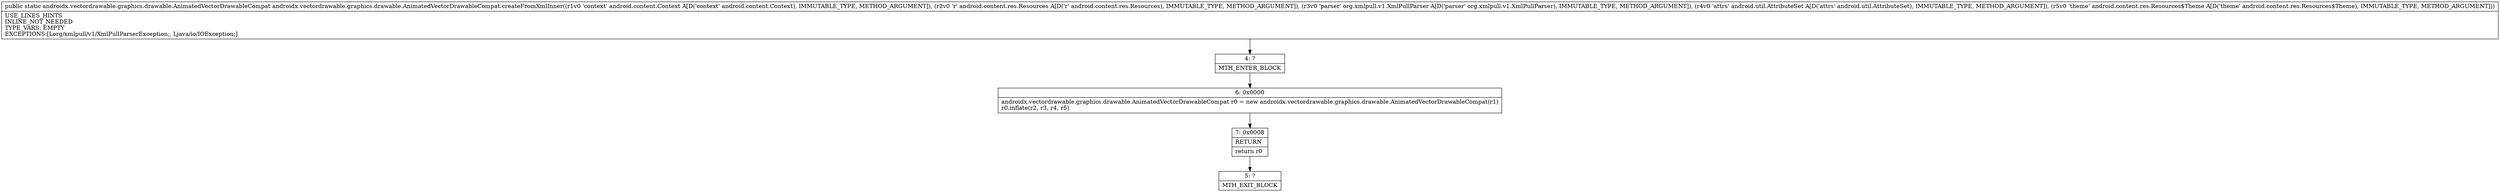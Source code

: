digraph "CFG forandroidx.vectordrawable.graphics.drawable.AnimatedVectorDrawableCompat.createFromXmlInner(Landroid\/content\/Context;Landroid\/content\/res\/Resources;Lorg\/xmlpull\/v1\/XmlPullParser;Landroid\/util\/AttributeSet;Landroid\/content\/res\/Resources$Theme;)Landroidx\/vectordrawable\/graphics\/drawable\/AnimatedVectorDrawableCompat;" {
Node_4 [shape=record,label="{4\:\ ?|MTH_ENTER_BLOCK\l}"];
Node_6 [shape=record,label="{6\:\ 0x0000|androidx.vectordrawable.graphics.drawable.AnimatedVectorDrawableCompat r0 = new androidx.vectordrawable.graphics.drawable.AnimatedVectorDrawableCompat(r1)\lr0.inflate(r2, r3, r4, r5)\l}"];
Node_7 [shape=record,label="{7\:\ 0x0008|RETURN\l|return r0\l}"];
Node_5 [shape=record,label="{5\:\ ?|MTH_EXIT_BLOCK\l}"];
MethodNode[shape=record,label="{public static androidx.vectordrawable.graphics.drawable.AnimatedVectorDrawableCompat androidx.vectordrawable.graphics.drawable.AnimatedVectorDrawableCompat.createFromXmlInner((r1v0 'context' android.content.Context A[D('context' android.content.Context), IMMUTABLE_TYPE, METHOD_ARGUMENT]), (r2v0 'r' android.content.res.Resources A[D('r' android.content.res.Resources), IMMUTABLE_TYPE, METHOD_ARGUMENT]), (r3v0 'parser' org.xmlpull.v1.XmlPullParser A[D('parser' org.xmlpull.v1.XmlPullParser), IMMUTABLE_TYPE, METHOD_ARGUMENT]), (r4v0 'attrs' android.util.AttributeSet A[D('attrs' android.util.AttributeSet), IMMUTABLE_TYPE, METHOD_ARGUMENT]), (r5v0 'theme' android.content.res.Resources$Theme A[D('theme' android.content.res.Resources$Theme), IMMUTABLE_TYPE, METHOD_ARGUMENT]))  | USE_LINES_HINTS\lINLINE_NOT_NEEDED\lTYPE_VARS: EMPTY\lEXCEPTIONS:[Lorg\/xmlpull\/v1\/XmlPullParserException;, Ljava\/io\/IOException;]\l}"];
MethodNode -> Node_4;Node_4 -> Node_6;
Node_6 -> Node_7;
Node_7 -> Node_5;
}

